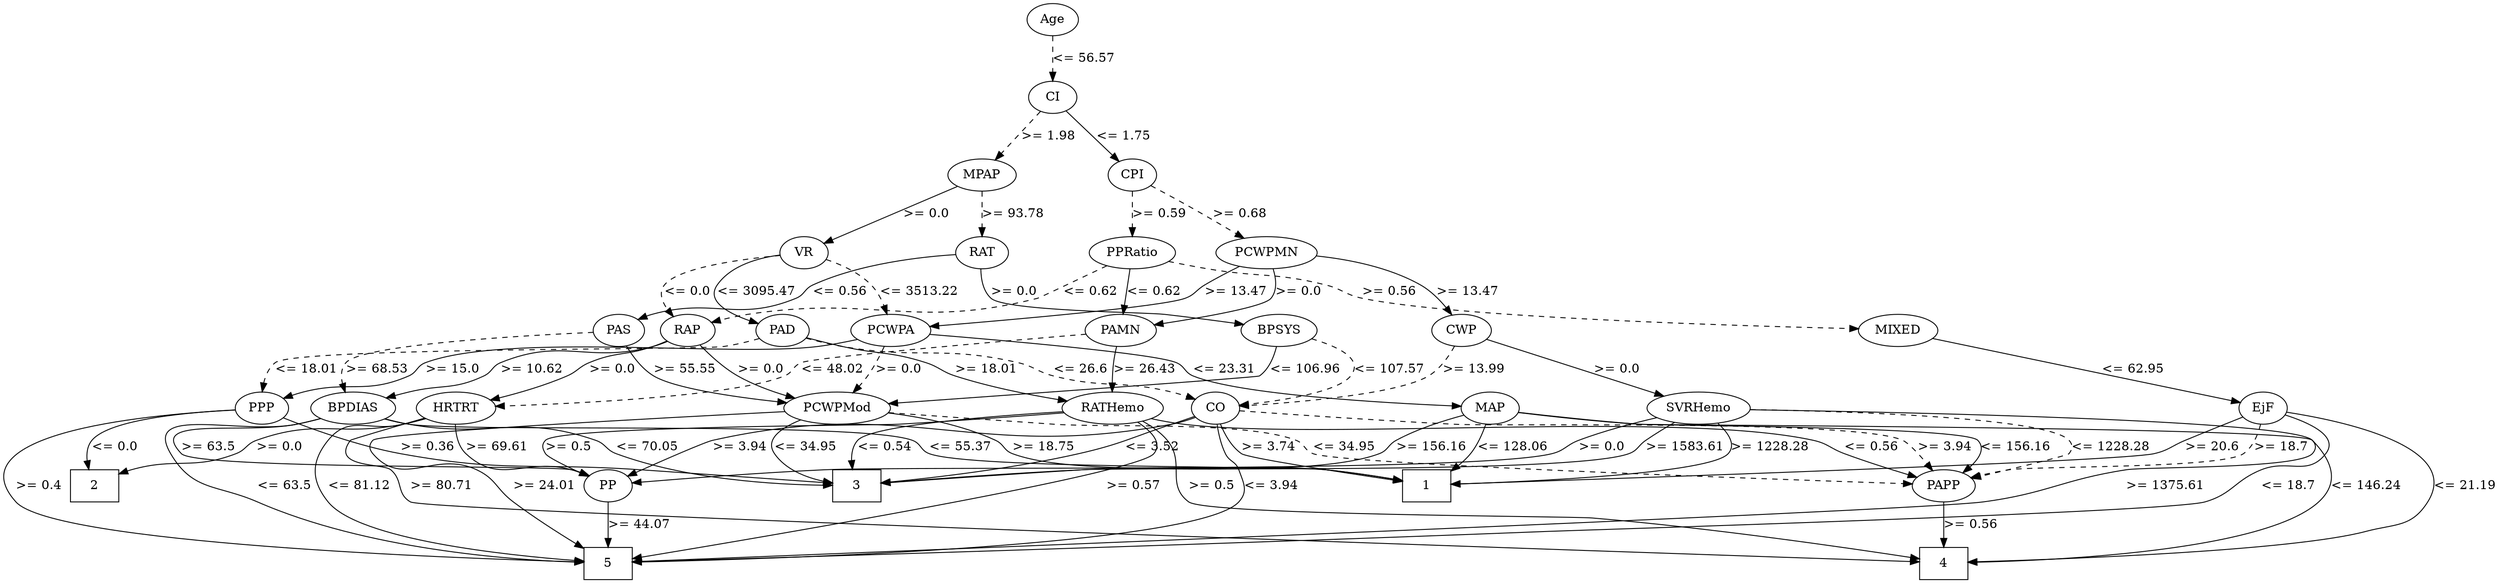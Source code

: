 strict digraph G {
	graph [bb="0,0,2233.4,645"];
	node [label="\N"];
	1	[height=0.5,
		pos="1289.4,105",
		shape=box,
		width=0.75];
	2	[height=0.5,
		pos="85.435,105",
		shape=box,
		width=0.75];
	3	[height=0.5,
		pos="777.44,105",
		shape=box,
		width=0.75];
	4	[height=0.5,
		pos="1729.4,18",
		shape=box,
		width=0.75];
	5	[height=0.5,
		pos="634.44,18",
		shape=box,
		width=0.75];
	RAP	[height=0.5,
		pos="673.44,279",
		width=0.77778];
	PCWPMod	[height=0.5,
		pos="1005.4,192",
		width=1.4444];
	RAP -> PCWPMod	[label=">= 0.0",
		lp="842.44,235.5",
		op=">=",
		param=0.0,
		pos="e,963.15,202.71 699.12,271.57 723.27,265.25 760.28,254.85 791.44,243 806.12,237.42 808.45,232.7 823.44,228 868.61,213.82 881.97,\
219.11 928.44,210 936.46,208.43 944.93,206.66 953.2,204.88",
		style=solid];
	BPDIAS	[height=0.5,
		pos="430.44,192",
		width=1.1735];
	RAP -> BPDIAS	[label=">= 10.62",
		lp="391.44,235.5",
		op=">=",
		param=10.62,
		pos="e,398.28,203.78 650.38,268.22 642.87,265.42 634.42,262.68 626.44,261 597.99,255 385.27,264.25 365.44,243 352.94,229.61 369.41,217.06 \
388.89,207.87",
		style=solid];
	HRTRT	[height=0.5,
		pos="253.44,192",
		width=1.1013];
	RAP -> HRTRT	[label=">= 0.0",
		lp="338.44,235.5",
		op=">=",
		param=0.0,
		pos="e,268.61,208.74 650.39,268.17 642.88,265.37 634.42,262.64 626.44,261 559.5,247.23 383.55,266.65 319.44,243 303.44,237.1 288.09,225.93 \
276.23,215.64",
		style=solid];
	PCWPMod -> 1	[label=">= 18.75",
		lp="1204.4,148.5",
		op=">=",
		param=18.75,
		pos="e,1262.2,112.37 1052.7,184.32 1082.9,179 1122.5,170.07 1155.4,156 1166.7,151.21 1167.4,146.22 1178.4,141 1202.1,129.82 1230.2,120.99 \
1252.2,115",
		style=solid];
	PCWPMod -> 3	[label="<= 34.95",
		lp="931.44,148.5",
		op="<=",
		param=34.95,
		pos="e,804.71,117.51 970.11,178.68 932.38,165.4 870.91,143.41 818.44,123 817.04,122.46 815.63,121.9 814.2,121.34",
		style=solid];
	PCWPMod -> 5	[label=">= 24.01",
		lp="1015.4,105",
		op=">=",
		param=24.01,
		pos="e,661.65,21.34 1003.5,173.71 999.85,150.35 989.9,109.08 963.44,87 919.33,50.195 748.3,29.769 671.79,22.307",
		style=solid];
	PAPP	[height=0.5,
		pos="1729.4,105",
		width=0.88889];
	PCWPMod -> PAPP	[label="<= 34.95",
		lp="1641.4,148.5",
		op="<=",
		param=34.95,
		pos="e,1699.7,111.94 1056.6,188.38 1197.9,181.08 1583.9,160.78 1596.4,156 1606.5,152.17 1605.9,146 1615.4,141 1638.8,128.74 1667.2,120.01 \
1689.8,114.34",
		style=dashed];
	BPDIAS -> 1	[label="<= 55.37",
		lp="768.44,148.5",
		op="<=",
		param=55.37,
		pos="e,1262.3,108.05 471.66,187.7 538.94,182.02 669.28,169.67 713.44,156 727.3,151.71 728.44,144.84 742.44,141 808.77,122.8 982.8,127.45 \
1051.4,123 1122.5,118.39 1205.5,112.3 1252.3,108.8",
		style=solid];
	BPDIAS -> 3	[label="<= 70.05",
		lp="533.44,148.5",
		op="<=",
		param=70.05,
		pos="e,750.38,111.46 452.78,176.54 462.51,170.24 474.04,162.76 484.44,156 494.67,149.35 495.93,145.07 507.44,141 581.57,114.78 605.58,\
134 683.44,123 702.2,120.35 722.95,116.68 740.16,113.42",
		style=solid];
	BPDIAS -> 5	[label="<= 63.5",
		lp="431.94,105",
		op="<=",
		param=63.5,
		pos="e,607.26,20.945 397.22,180.86 376.35,172.51 355.02,159.11 364.44,141 409.08,55.153 533.91,29.595 596.97,22.077",
		style=solid];
	PP	[height=0.5,
		pos="522.44,105",
		width=0.75];
	BPDIAS -> PP	[label=">= 63.5",
		lp="393.94,148.5",
		op=">=",
		param=63.5,
		pos="e,496.97,111.05 399.53,179.35 379.58,170.06 359.41,156.14 371.44,141 375.08,136.42 443.56,121.89 487.04,113.05",
		style=solid];
	HRTRT -> 2	[label=">= 0.0",
		lp="111.44,148.5",
		op=">=",
		param=0.0,
		pos="e,83.163,123.46 220.48,181.9 210.25,179.2 198.91,176.35 188.44,174 146.08,164.5 122.41,187.4 92.435,156 86.732,150.03 84.279,141.68 \
83.456,133.51",
		style=solid];
	HRTRT -> 4	[label=">= 80.71",
		lp="346.44,105",
		op=">=",
		param=80.71,
		pos="e,1702.4,20.221 258.79,174.05 267.42,149.88 286.94,106.31 320.44,87 328.1,82.584 1470.1,30.73 1692.2,20.681",
		style=solid];
	HRTRT -> 5	[label="<= 81.12",
		lp="252.44,105",
		op="<=",
		param=81.12,
		pos="e,607.37,19.18 237.76,175.25 233.2,169.64 228.81,162.97 226.44,156 216.54,126.97 206.61,110.4 226.44,87 273.87,31 505.67,21.075 \
597.18,19.349",
		style=solid];
	HRTRT -> PP	[label=">= 69.61",
		lp="338.44,148.5",
		op=">=",
		param=69.61,
		pos="e,496.84,111.5 267.77,174.74 278.8,163.35 295.05,148.83 312.44,141 363.62,117.96 382.12,132.51 437.44,123 453.7,120.2 471.64,116.68 \
486.82,113.57",
		style=solid];
	PAS	[height=0.5,
		pos="942.44,279",
		width=0.75];
	PAS -> PCWPMod	[label=">= 55.55",
		lp="984.44,235.5",
		op=">=",
		param=55.55,
		pos="e,979.47,207.96 945.14,261.06 947.41,250.78 951.44,237.79 958.44,228 962,223.01 966.48,218.44 971.26,214.35",
		style=solid];
	PAS -> BPDIAS	[label=">= 68.53",
		lp="555.44,235.5",
		op=">=",
		param=68.53,
		pos="e,455.02,206.91 922.2,267.02 916.89,264.61 911.07,262.37 905.44,261 742.9,221.35 691.21,285.65 529.44,243 516.2,239.51 487.15,224.48 \
463.92,211.81",
		style=dashed];
	PAD	[height=0.5,
		pos="588.44,279",
		width=0.79437];
	CO	[height=0.5,
		pos="660.44,192",
		width=0.75];
	PAD -> CO	[label="<= 26.6",
		lp="612.94,235.5",
		op="<=",
		param=26.6,
		pos="e,635.32,198.63 585.01,260.95 583.88,250.62 584.21,237.63 590.44,228 598.5,215.51 612.47,207.3 625.81,202",
		style=dashed];
	RATHemo	[height=0.5,
		pos="870.44,192",
		width=1.375];
	PAD -> RATHemo	[label=">= 18.01",
		lp="765.44,235.5",
		op=">=",
		param=18.01,
		pos="e,827.38,200.9 612.18,268.96 619.86,266.21 628.45,263.3 636.44,261 671.45,250.9 682.86,257.18 716.44,243 727.68,238.25 728.29,232.97 \
739.44,228 764.19,216.96 793.18,208.77 817.58,203.1",
		style=solid];
	PPP	[height=0.5,
		pos="152.44,192",
		width=0.75];
	PAD -> PPP	[label="<= 18.01",
		lp="264.44,235.5",
		op="<=",
		param=18.01,
		pos="e,169.82,206.13 559.92,276.71 487.52,273.18 298.13,262.33 238.44,243 216.81,236 194.69,222.98 178.29,211.98",
		style=dashed];
	CO -> 1	[label=">= 3.74",
		lp="1047.9,148.5",
		op=">=",
		param=3.74,
		pos="e,1262.3,108.7 686.79,188.02 757.68,179.99 947.96,158.35 961.44,156 990.21,150.97 996.7,146.26 1025.4,141 1105.7,126.31 1200.7,115.24 \
1252,109.78",
		style=solid];
	CO -> 3	[label="<= 3.52",
		lp="690.94,148.5",
		op="<=",
		param=3.52,
		pos="e,750.26,107.03 658.93,173.85 658.93,163.22 660.76,149.94 668.44,141 686.14,120.38 716.04,111.8 740.05,108.28",
		style=solid];
	CO -> 5	[label="<= 3.94",
		lp="672.94,105",
		op="<=",
		param=3.94,
		pos="e,637.01,36.052 657.85,173.88 653.33,144 643.98,82.113 638.56,46.274",
		style=solid];
	CO -> PAPP	[label=">= 3.94",
		lp="1501.9,148.5",
		op=">=",
		param=3.94,
		pos="e,1697.5,106.9 686.56,187.38 716.62,183.38 767.49,177.09 811.44,174 882.4,169.02 1382.7,174.29 1451.4,156 1465.1,152.37 1466,145.38 \
1479.4,141 1550,117.96 1636.7,110.09 1687.2,107.4",
		style=dashed];
	CO -> PP	[label=">= 3.94",
		lp="461.94,148.5",
		op=">=",
		param=3.94,
		pos="e,497.02,111.13 633.47,188.68 577.3,183.56 451.92,170.62 439.44,156 422.26,135.89 457.49,121.62 487.23,113.6",
		style=solid];
	RATHemo -> 3	[label="<= 0.54",
		lp="833.94,148.5",
		op="<=",
		param=0.54,
		pos="e,786.53,123.15 841.68,177.27 831.45,171.57 820.29,164.32 811.44,156 804.02,149.03 797.35,140.17 791.91,131.85",
		style=solid];
	RATHemo -> 4	[label=">= 0.5",
		lp="940.44,105",
		op=">=",
		param=0.5,
		pos="e,1702.3,19.709 876.48,173.86 886.28,147.13 906.08,97.494 921.44,87 985.71,43.083 1542.1,24.292 1692.2,19.994",
		style=solid];
	RATHemo -> 5	[label=">= 0.57",
		lp="869.94,105",
		op=">=",
		param=0.57,
		pos="e,661.48,24.517 867.38,173.7 865.19,163.77 861.69,151.27 856.44,141 842.47,113.69 838.21,105.09 813.44,87 770,55.284 709.97,36.496 \
671.67,26.964",
		style=solid];
	RATHemo -> PAPP	[label="<= 0.56",
		lp="1569.9,148.5",
		op="<=",
		param=0.56,
		pos="e,1697.5,107.57 908.97,180.65 920.31,178.01 932.8,175.5 944.44,174 1008.8,165.69 1467.4,178.23 1528.4,156 1538.5,152.32 1537.7,145.48 \
1547.4,141 1592.5,120.38 1649.2,111.9 1687.3,108.42",
		style=solid];
	RATHemo -> PP	[label=">= 0.5",
		lp="638.44,148.5",
		op=">=",
		param=0.5,
		pos="e,541.29,118.17 823.3,186.34 761.44,179.9 656.39,167.73 619.44,156 594.76,148.17 568.79,134.45 549.94,123.37",
		style=solid];
	PPP -> 2	[label="<= 0.0",
		lp="50.435,148.5",
		op="<=",
		param=0.0,
		pos="e,58.265,117.31 125.4,191.8 96.849,191.01 53.051,184.75 31.435,156 22.001,143.45 34.066,131.43 49.164,122.32",
		style=solid];
	PPP -> 3	[label=">= 0.36",
		lp="262.94,148.5",
		op=">=",
		param=0.36,
		pos="e,750.43,111.91 169.51,177.99 186.48,165.89 213.74,148.64 240.44,141 335.16,113.9 585.5,133.79 683.44,123 702.27,120.92 723.03,117.31 \
740.23,113.95",
		style=solid];
	PPP -> 5	[label=">= 0.4",
		lp="30.435,105",
		op=">=",
		param=0.4,
		pos="e,607.26,19.843 125.36,190.45 96.908,188.45 52.473,181.15 24.435,156 1.2064,135.16 -9.053,110.54 11.435,87 50.083,42.598 468.62,\
24.672 597.13,20.19",
		style=solid];
	PAMN	[height=0.5,
		pos="860.44,279",
		width=1.0139];
	PAMN -> HRTRT	[label="<= 48.02",
		lp="465.44,235.5",
		op="<=",
		param=48.02,
		pos="e,291.83,196.93 825.32,273.55 794.96,269.82 749.85,264.54 710.44,261 650.32,255.6 496.49,262.69 439.44,243 428.25,239.14 428.32,\
232.66 417.44,228 380.32,212.12 335.3,203.17 301.83,198.31",
		style=dashed];
	PAMN -> RATHemo	[label=">= 26.43",
		lp="892.44,235.5",
		op=">=",
		param=26.43,
		pos="e,868.41,210.18 862.46,260.8 863.83,249.16 865.66,233.55 867.23,220.24",
		style=solid];
	CWP	[height=0.5,
		pos="1302.4,279",
		width=0.84854];
	CWP -> CO	[label=">= 13.99",
		lp="1196.4,235.5",
		op=">=",
		param=13.99,
		pos="e,686.85,196.45 1279.2,266.9 1274.1,264.73 1268.7,262.62 1263.4,261 1223.2,248.51 1208.7,260.54 1170.4,243 1160.7,238.52 1161.5,\
231.8 1151.4,228 1080.6,201.3 886.84,216.24 811.44,210 772.28,206.76 727.57,201.54 697.03,197.73",
		style=dashed];
	SVRHemo	[height=0.5,
		pos="1624.4,192",
		width=1.3902];
	CWP -> SVRHemo	[label=">= 0.0",
		lp="1501.4,235.5",
		op=">=",
		param=0.0,
		pos="e,1585.2,203.35 1329.9,270.75 1384.4,256.37 1506.9,224.03 1575.5,205.91",
		style=solid];
	SVRHemo -> 1	[label=">= 1228.28",
		lp="1706.9,148.5",
		op=">=",
		param=1228.28,
		pos="e,1316.7,106.42 1651.9,176.88 1667.8,166.92 1682.6,153.23 1671.4,141 1648.5,115.86 1418.6,108.55 1326.9,106.63",
		style=solid];
	SVRHemo -> 3	[label=">= 1583.61",
		lp="1342.9,148.5",
		op=">=",
		param=1583.61,
		pos="e,804.79,118.9 1576.7,186.37 1491.8,178.05 1322.6,160.98 1310.4,156 1300.5,151.91 1301.5,144.72 1291.4,141 1192.7,104.62 921.19,\
145.5 818.44,123 817.16,122.72 815.88,122.41 814.6,122.06",
		style=solid];
	SVRHemo -> 5	[label=">= 1375.61",
		lp="1941.9,105",
		op=">=",
		param=1375.61,
		pos="e,661.59,19.098 1674.1,189.74 1767.2,186.86 1960.3,178.26 1980.4,156 1984.9,151.06 1984.5,146.26 1980.4,141 1960.4,115.31 1939.8,\
134.67 1909.4,123 1848,99.416 1842.1,70.77 1778.4,54 1669.5,25.297 856.22,19.983 671.62,19.142",
		style=solid];
	SVRHemo -> PAPP	[label="<= 1228.28",
		lp="1943.9,148.5",
		op="<=",
		param=1228.28,
		pos="e,1761.4,107.53 1673.7,188.43 1750.9,183.88 1893.2,173.26 1908.4,156 1912.9,151.01 1912.7,146.15 1908.4,141 1891.4,120.33 1818.8,\
111.7 1771.4,108.22",
		style=dashed];
	SVRHemo -> PP	[label=">= 0.0",
		lp="1268.4,148.5",
		op=">=",
		param=0.0,
		pos="e,547.49,111.83 1576.6,186.56 1475.7,177.18 1249.9,156.19 1249.4,156 1239.4,152 1240.5,144.68 1230.4,141 1165.9,117.53 680.73,130.4 \
612.44,123 594.11,121.01 573.92,117.34 557.32,113.92",
		style=solid];
	PAPP -> 4	[label=">= 0.56",
		lp="1751.9,61.5",
		op=">=",
		param=0.56,
		pos="e,1729.4,36.175 1729.4,86.799 1729.4,75.163 1729.4,59.548 1729.4,46.237",
		style=solid];
	PCWPA	[height=0.5,
		pos="1212.4,279",
		width=1.1555];
	PCWPA -> PCWPMod	[label=">= 0.0",
		lp="1249.4,235.5",
		op=">=",
		param=0.0,
		pos="e,1057.3,193.73 1224,261.49 1229.9,250.85 1234.4,237.32 1226.4,228 1206.3,204.45 1125.6,196.66 1067.5,194.13",
		style=dashed];
	PCWPA -> PPP	[label=">= 15.0",
		lp="1124.9,235.5",
		op=">=",
		param=15.0,
		pos="e,175.11,202.02 1176.8,269.3 1154.8,263.29 1126.3,254.34 1102.4,243 1091.4,237.77 1091.1,231.6 1079.4,228 986.51,199.33 300.3,226.29 \
204.44,210 197.98,208.9 191.24,207.17 184.82,205.21",
		style=solid];
	MAP	[height=0.5,
		pos="1401.4,192",
		width=0.84854];
	PCWPA -> MAP	[label="<= 23.31",
		lp="1346.4,235.5",
		op="<=",
		param=23.31,
		pos="e,1377.6,203.74 1240.2,265.54 1255.1,258.86 1273.8,250.49 1290.4,243 1316.6,231.22 1346.3,217.86 1368.4,207.91",
		style=solid];
	MAP -> 1	[label="<= 128.06",
		lp="1418.4,148.5",
		op="<=",
		param=128.06,
		pos="e,1316.4,110.75 1397.5,173.74 1394.2,163.08 1388.6,149.79 1379.4,141 1364.9,127.08 1344.2,118.51 1326.3,113.35",
		style=solid];
	MAP -> 3	[label=">= 156.16",
		lp="1122.4,148.5",
		op=">=",
		param=156.16,
		pos="e,804.82,118.77 1371.1,189.66 1303.6,186.35 1143.3,176.52 1093.4,156 1083.5,151.9 1084.5,144.88 1074.4,141 968.06,99.835 929.45,\
149.18 818.44,123 817.17,122.7 815.89,122.37 814.61,122.01",
		style=solid];
	MAP -> 4	[label="<= 146.24",
		lp="2024.4,105",
		op="<=",
		param=146.24,
		pos="e,1756.8,22.417 1431,187.39 1463.8,183.52 1518.3,177.46 1565.4,174 1588.5,172.31 1964.5,172.67 1980.4,156 1990.5,145.49 2011.8,129.04 \
1978.4,87 1952.2,53.91 1829.6,32.681 1766.8,23.787",
		style=solid];
	MAP -> PAPP	[label="<= 156.16",
		lp="1861.4,148.5",
		op="<=",
		param=156.16,
		pos="e,1760.1,110.63 1431.3,187.59 1464.2,183.91 1518.5,178.04 1565.4,174 1594.5,171.5 1807.5,177.33 1827.4,156 1848.1,133.89 1805.7,\
120 1770.3,112.62",
		style=solid];
	PCWPMN	[height=0.5,
		pos="1151.4,366",
		width=1.3902];
	PCWPMN -> PAMN	[label=">= 0.0",
		lp="1104.4,322.5",
		op=">=",
		param=0.0,
		pos="e,887.84,291.32 1125.8,350.31 1102.4,337.18 1069.5,319.36 1055.4,315 991.71,295.28 971.27,312.67 906.44,297 903.47,296.28 900.43,\
295.43 897.4,294.5",
		style=solid];
	PCWPMN -> CWP	[label=">= 13.47",
		lp="1299.4,322.5",
		op=">=",
		param=13.47,
		pos="e,1291.5,295.99 1193.9,356.35 1214.3,350.92 1238.3,342.5 1257.4,330 1267.9,323.16 1277.5,313.28 1285.1,304.11",
		style=solid];
	PCWPMN -> PCWPA	[label=">= 13.47",
		lp="1227.4,322.5",
		op=">=",
		param=13.47,
		pos="e,1208.7,297.3 1174.6,349.91 1181.7,344.35 1189.1,337.54 1194.4,330 1199.3,323.12 1203,314.78 1205.7,306.9",
		style=solid];
	PP -> 5	[label=">= 44.07",
		lp="594.44,61.5",
		op=">=",
		param=44.07,
		pos="e,607.17,30.863 534.16,88.72 542.83,78.097 555.36,64.09 568.44,54 577.48,47.023 588.1,40.705 598.16,35.418",
		style=solid];
	CI	[height=0.5,
		pos="932.44,540",
		width=0.75];
	MPAP	[height=0.5,
		pos="890.44,453",
		width=0.97491];
	CI -> MPAP	[label=">= 1.98",
		lp="925.94,496.5",
		op=">=",
		param=1.98,
		pos="e,893.01,471.34 918.16,524.7 912.87,518.73 907.25,511.45 903.44,504 899.84,496.97 897.18,488.87 895.24,481.26",
		style=dashed];
	CPI	[height=0.5,
		pos="975.44,453",
		width=0.75];
	CI -> CPI	[label="<= 1.75",
		lp="979.94,496.5",
		op="<=",
		param=1.75,
		pos="e,967.17,470.34 940.73,522.61 946.91,510.38 955.48,493.44 962.56,479.46",
		style=solid];
	VR	[height=0.5,
		pos="704.44,366",
		width=0.75];
	MPAP -> VR	[label=">= 0.0",
		lp="828.44,409.5",
		op=">=",
		param=0.0,
		pos="e,726.13,376.92 864.96,440.36 831.17,424.92 771.57,397.68 735.27,381.09",
		style=solid];
	RAT	[height=0.5,
		pos="890.44,366",
		width=0.76389];
	MPAP -> RAT	[label=">= 93.78",
		lp="916.44,409.5",
		op=">=",
		param=93.78,
		pos="e,890.44,384.18 890.44,434.8 890.44,423.16 890.44,407.55 890.44,394.24",
		style=dashed];
	CPI -> PCWPMN	[label=">= 0.68",
		lp="1095.9,409.5",
		op=">=",
		param=0.68,
		pos="e,1122.8,380.81 996.66,441.75 1025.6,427.76 1078,402.48 1113.7,385.23",
		style=dashed];
	PPRatio	[height=0.5,
		pos="975.44,366",
		width=1.1013];
	CPI -> PPRatio	[label=">= 0.59",
		lp="997.94,409.5",
		op=">=",
		param=0.59,
		pos="e,975.44,384.18 975.44,434.8 975.44,423.16 975.44,407.55 975.44,394.24",
		style=dashed];
	MIXED	[height=0.5,
		pos="1421.4,279",
		width=1.125];
	EjF	[height=0.5,
		pos="2068.4,192",
		width=0.75];
	MIXED -> EjF	[label="<= 62.95",
		lp="1809.4,235.5",
		op="<=",
		param=62.95,
		pos="e,2042.1,196.45 1460,272.94 1575.7,257.74 1919,212.64 2031.9,197.79",
		style=solid];
	EjF -> 1	[label=">= 20.6",
		lp="1800.9,148.5",
		op=">=",
		param=20.6,
		pos="e,1316.6,106.93 2041.2,190.28 1989.2,188.36 1872.7,181.33 1778.4,156 1762.1,151.61 1759.9,145.04 1743.4,141 1664.7,121.66 1420.7,\
110.84 1326.8,107.31",
		style=solid];
	EjF -> 4	[label="<= 21.19",
		lp="2207.4,105",
		op="<=",
		param=21.19,
		pos="e,1756.5,18.992 2093.4,184.46 2120.8,175.72 2162.7,157.2 2177.4,123 2191.1,91.428 2173.8,68.03 2142.4,54 2075.8,24.2 1855.1,19.653 \
1766.6,19.048",
		style=solid];
	EjF -> 5	[label="<= 18.7",
		lp="2095.9,105",
		op="<=",
		param=18.7,
		pos="e,661.44,18.77 2072.3,173.98 2076.5,150.94 2079.8,110.04 2057.4,87 1980.5,7.9138 1921.4,62.985 1811.4,54 1363.7,17.41 817.36,17.848 \
671.62,18.706",
		style=solid];
	EjF -> PAPP	[label=">= 18.7",
		lp="2034.9,148.5",
		op=">=",
		param=18.7,
		pos="e,1760.7,108.88 2050.9,178.33 2033.7,166.67 2006.6,149.88 1980.4,141 1942.5,128.12 1831.7,115.87 1770.8,109.86",
		style=dashed];
	BPSYS	[height=0.5,
		pos="1025.4,279",
		width=1.0471];
	BPSYS -> PCWPMod	[label="<= 106.96",
		lp="1046.4,235.5",
		op="<=",
		param=106.96,
		pos="e,1009.5,210.18 1021.4,260.8 1018.6,249.16 1015,233.55 1011.8,220.24",
		style=solid];
	BPSYS -> CO	[label="<= 107.57",
		lp="683.44,235.5",
		op="<=",
		param=107.57,
		pos="e,652.5,209.49 997.99,266.56 991.66,264.35 984.9,262.32 978.44,261 943.11,253.79 679.21,269.19 654.44,243 648.48,236.7 648.03,227.78 \
649.73,219.21",
		style=dashed];
	VR -> RAP	[label="<= 0.0",
		lp="693.44,322.5",
		op="<=",
		param=0.0,
		pos="e,670.97,297.21 688.72,351.2 683.12,345.29 677.46,337.93 674.44,330 671.74,322.94 670.77,314.91 670.65,307.37",
		style=dashed];
	VR -> PAD	[label="<= 3095.47",
		lp="634.94,322.5",
		op="<=",
		param=3095.47,
		pos="e,589.29,297.26 677.74,362.68 654.69,359.26 622.1,350.83 602.44,330 596.6,323.82 593.17,315.42 591.16,307.27",
		style=solid];
	VR -> PCWPA	[label="<= 3513.22",
		lp="763.94,322.5",
		op="<=",
		param=3513.22,
		pos="e,1173.6,285.44 708.85,348.05 712.78,336.65 719.76,322.39 731.44,315 763.5,294.71 1034.6,300.29 1072.4,297 1102.8,294.36 1136.8,\
290.26 1163.7,286.75",
		style=dashed];
	RAT -> PAS	[label="<= 0.56",
		lp="913.94,322.5",
		op="<=",
		param=0.56,
		pos="e,919.99,289.39 887.03,347.81 885.9,337.67 886.08,324.93 891.44,315 895.97,306.6 903.5,299.82 911.4,294.54",
		style=solid];
	RAT -> BPSYS	[label=">= 0.0",
		lp="1032.4,322.5",
		op=">=",
		param=0.0,
		pos="e,1020.9,297.24 911.46,354.2 916.3,351.96 921.48,349.75 926.44,348 958.35,336.72 973.97,351.1 1000.4,330 1007.9,324.02 1013.4,315.21 \
1017.2,306.64",
		style=solid];
	PPRatio -> RAP	[label="<= 0.62",
		lp="860.94,322.5",
		op="<=",
		param=0.62,
		pos="e,699.46,286.3 945.83,354.03 939.48,351.87 932.77,349.74 926.44,348 887.94,337.43 876.7,341.37 838.44,330 821.03,324.83 817.66,320.75 \
800.44,315 770.12,304.87 735.06,295.37 709.46,288.83",
		style=dashed];
	PPRatio -> PAMN	[label="<= 0.62",
		lp="973.94,322.5",
		op="<=",
		param=0.62,
		pos="e,887.81,290.99 965.5,348.47 958.44,337.83 948.17,324.3 936.44,315 929.72,309.68 913.08,301.84 897.08,294.93",
		style=solid];
	PPRatio -> MIXED	[label=">= 0.56",
		lp="1167.9,322.5",
		op=">=",
		param=0.56,
		pos="e,1386.6,288.45 1013.6,360.87 1045.1,356.38 1090.3,347.37 1126.4,330 1136.1,325.34 1135.4,318.99 1145.4,315 1227.1,282.41 1255.5,\
310.27 1342.4,297 1353.6,295.3 1365.5,292.99 1376.7,290.62",
		style=dashed];
	Age	[height=0.5,
		pos="932.44,627",
		width=0.75];
	Age -> CI	[label="<= 56.57",
		lp="958.44,583.5",
		op="<=",
		param=56.57,
		pos="e,932.44,558.18 932.44,608.8 932.44,597.16 932.44,581.55 932.44,568.24",
		style=dashed];
}

